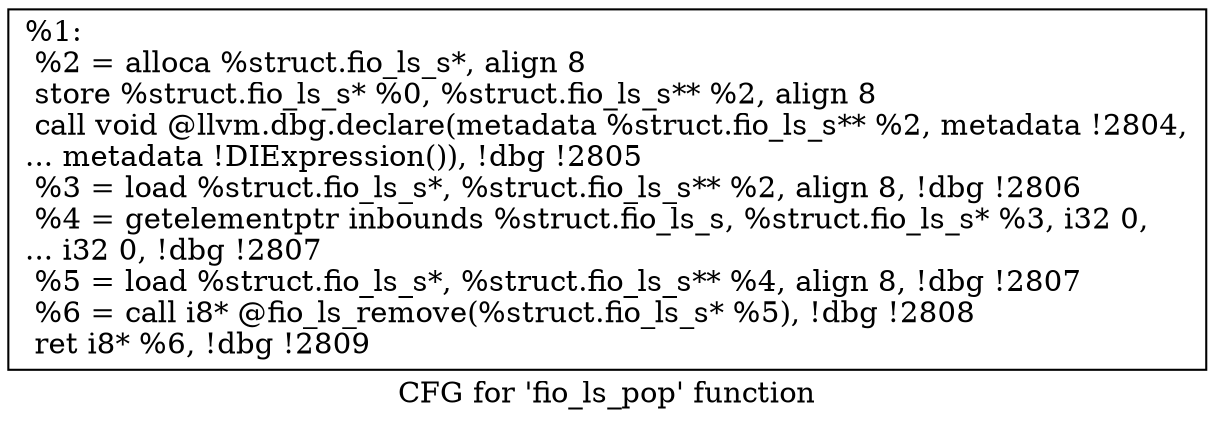 digraph "CFG for 'fio_ls_pop' function" {
	label="CFG for 'fio_ls_pop' function";

	Node0x55685153f0e0 [shape=record,label="{%1:\l  %2 = alloca %struct.fio_ls_s*, align 8\l  store %struct.fio_ls_s* %0, %struct.fio_ls_s** %2, align 8\l  call void @llvm.dbg.declare(metadata %struct.fio_ls_s** %2, metadata !2804,\l... metadata !DIExpression()), !dbg !2805\l  %3 = load %struct.fio_ls_s*, %struct.fio_ls_s** %2, align 8, !dbg !2806\l  %4 = getelementptr inbounds %struct.fio_ls_s, %struct.fio_ls_s* %3, i32 0,\l... i32 0, !dbg !2807\l  %5 = load %struct.fio_ls_s*, %struct.fio_ls_s** %4, align 8, !dbg !2807\l  %6 = call i8* @fio_ls_remove(%struct.fio_ls_s* %5), !dbg !2808\l  ret i8* %6, !dbg !2809\l}"];
}
